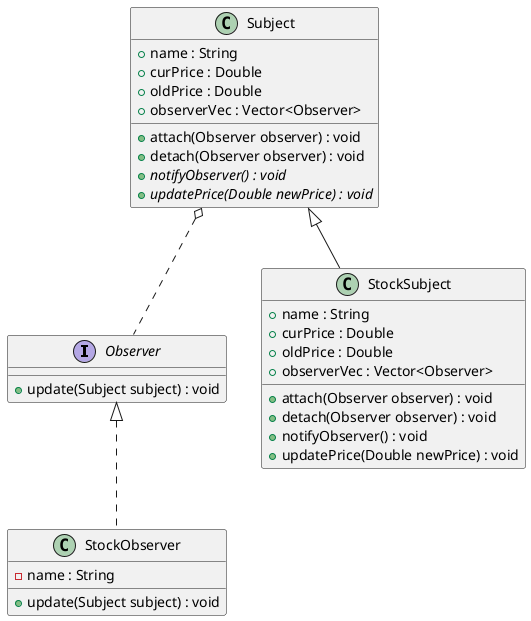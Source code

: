 @startuml


interface Observer{
    + update(Subject subject) : void
}
class StockObserver implements Observer{
    - name : String
    + update(Subject subject) : void
}

class Subject{
    + name : String
    + curPrice : Double
    + oldPrice : Double
    + observerVec : Vector<Observer>
    + attach(Observer observer) : void
    + detach(Observer observer) : void
    + {abstract}notifyObserver() : void
    + {abstract}updatePrice(Double newPrice) : void
}
class StockSubject extends Subject{
    + name : String
    + curPrice : Double
    + oldPrice : Double
    + observerVec : Vector<Observer>
    + attach(Observer observer) : void
    + detach(Observer observer) : void
    + notifyObserver() : void
    + updatePrice(Double newPrice) : void
}

Subject o.. Observer 



@enduml